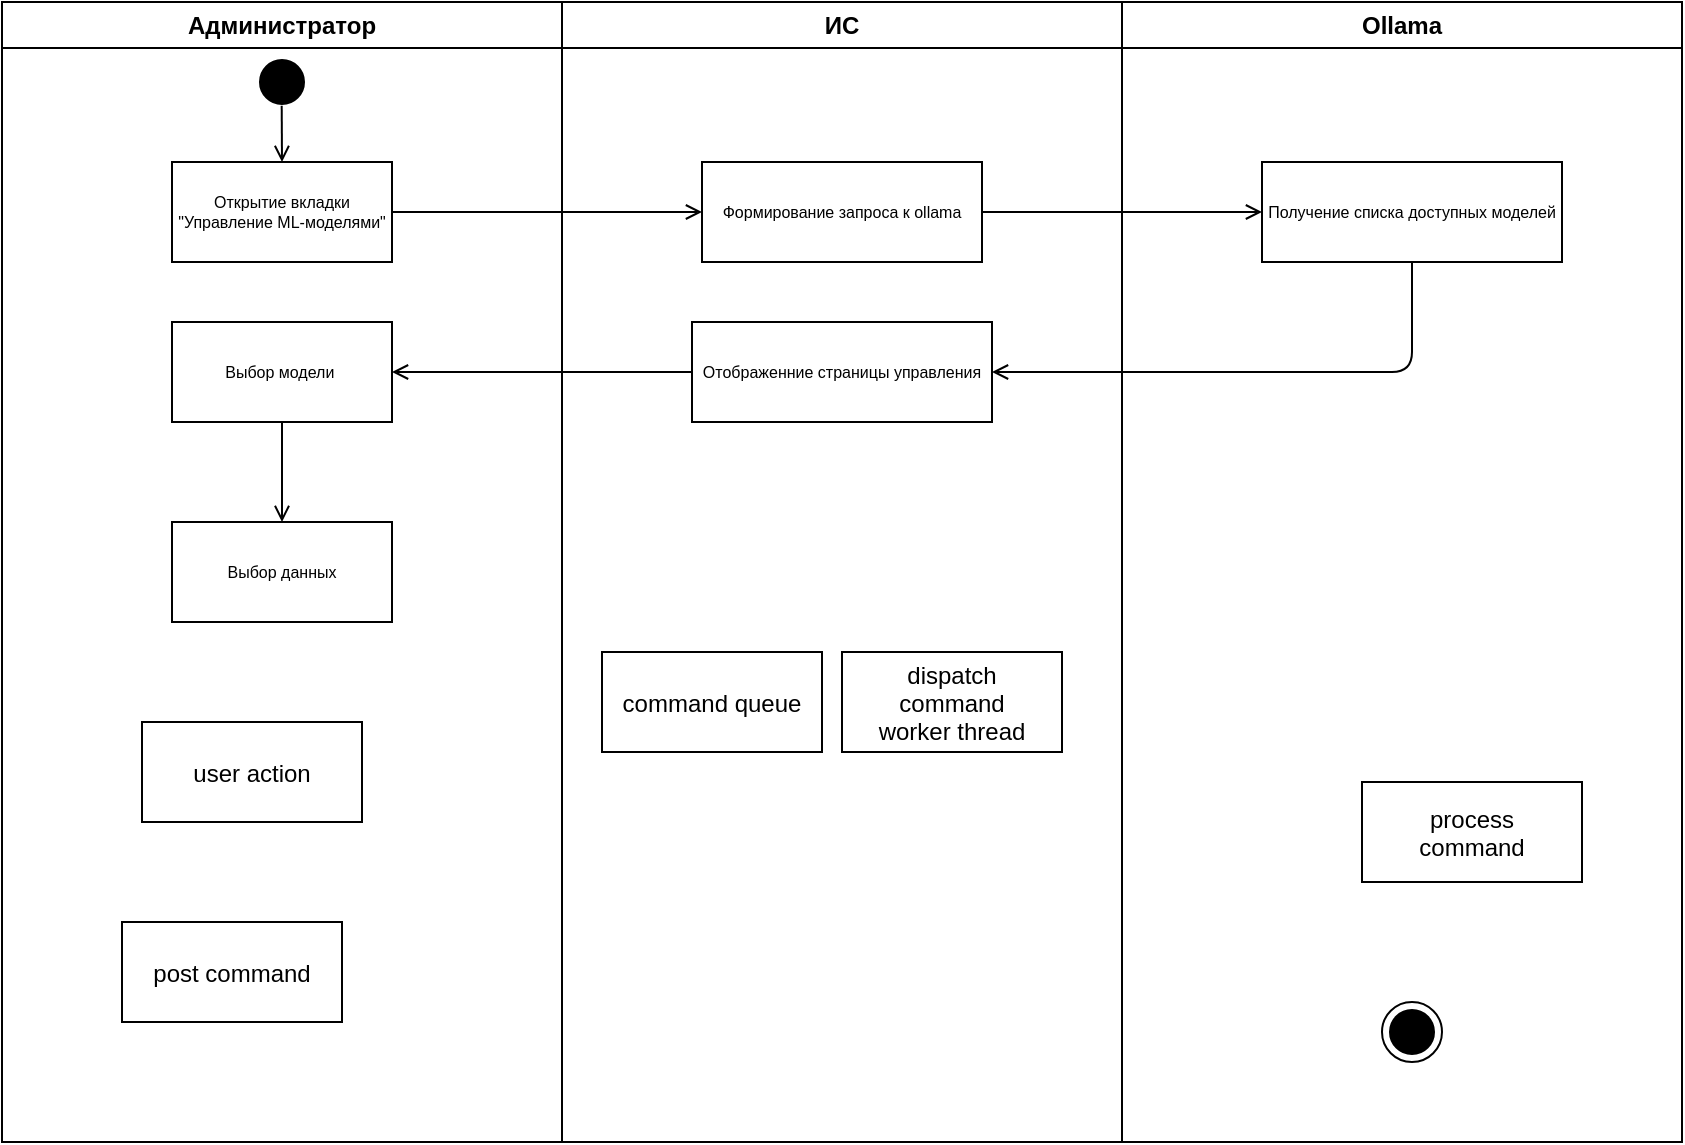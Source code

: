 <mxfile>
    <diagram id="iMnhmqQ0vpmMiBlBvUfv" name="Page-1">
        <mxGraphModel dx="905" dy="649" grid="1" gridSize="10" guides="1" tooltips="1" connect="1" arrows="1" fold="1" page="1" pageScale="1" pageWidth="850" pageHeight="1100" math="0" shadow="0">
            <root>
                <mxCell id="0"/>
                <mxCell id="1" parent="0"/>
                <mxCell id="5" value="Администратор" style="swimlane;whiteSpace=wrap" vertex="1" parent="1">
                    <mxGeometry x="20" y="510" width="280" height="570" as="geometry"/>
                </mxCell>
                <mxCell id="6" value="" style="ellipse;shape=startState;fillColor=#000000;strokeColor=#000000;" vertex="1" parent="5">
                    <mxGeometry x="125" y="25" width="30" height="30" as="geometry"/>
                </mxCell>
                <mxCell id="8" value="Открытие вкладки&#xa;&quot;Управление ML-моделями&quot;" style="fontSize=8;" vertex="1" parent="5">
                    <mxGeometry x="85" y="80" width="110" height="50" as="geometry"/>
                </mxCell>
                <mxCell id="9" value="user action" style="" vertex="1" parent="5">
                    <mxGeometry x="70" y="360" width="110" height="50" as="geometry"/>
                </mxCell>
                <mxCell id="11" value="post command" style="" vertex="1" parent="5">
                    <mxGeometry x="60" y="460" width="110" height="50" as="geometry"/>
                </mxCell>
                <mxCell id="rW3KbAbaDsUPxvcsQPAy-48" value="Выбор модели " style="fontSize=8;" vertex="1" parent="5">
                    <mxGeometry x="85" y="160" width="110" height="50" as="geometry"/>
                </mxCell>
                <mxCell id="rW3KbAbaDsUPxvcsQPAy-50" value="" style="html=1;verticalAlign=bottom;labelBackgroundColor=none;endArrow=open;endFill=0;entryX=0.5;entryY=0;entryDx=0;entryDy=0;exitX=0.495;exitY=0.897;exitDx=0;exitDy=0;exitPerimeter=0;" edge="1" parent="5" source="6" target="8">
                    <mxGeometry width="160" relative="1" as="geometry">
                        <mxPoint x="140" y="60" as="sourcePoint"/>
                        <mxPoint x="360" y="115" as="targetPoint"/>
                    </mxGeometry>
                </mxCell>
                <mxCell id="rW3KbAbaDsUPxvcsQPAy-58" value="Выбор данных" style="fontSize=8;" vertex="1" parent="5">
                    <mxGeometry x="85" y="260" width="110" height="50" as="geometry"/>
                </mxCell>
                <mxCell id="rW3KbAbaDsUPxvcsQPAy-59" value="" style="html=1;verticalAlign=bottom;labelBackgroundColor=none;endArrow=open;endFill=0;exitX=0.5;exitY=1;exitDx=0;exitDy=0;entryX=0.5;entryY=0;entryDx=0;entryDy=0;" edge="1" parent="5" source="rW3KbAbaDsUPxvcsQPAy-48" target="rW3KbAbaDsUPxvcsQPAy-58">
                    <mxGeometry width="160" relative="1" as="geometry">
                        <mxPoint x="330" y="270" as="sourcePoint"/>
                        <mxPoint x="180" y="270" as="targetPoint"/>
                        <Array as="points"/>
                    </mxGeometry>
                </mxCell>
                <mxCell id="14" value="ИС" style="swimlane;whiteSpace=wrap" vertex="1" parent="1">
                    <mxGeometry x="300" y="510" width="280" height="570" as="geometry"/>
                </mxCell>
                <mxCell id="17" value="Формирование запроса к ollama" style="fontSize=8;" vertex="1" parent="14">
                    <mxGeometry x="70" y="80" width="140" height="50" as="geometry"/>
                </mxCell>
                <mxCell id="20" value="command queue" style="" vertex="1" parent="14">
                    <mxGeometry x="20" y="325" width="110" height="50" as="geometry"/>
                </mxCell>
                <mxCell id="28" value="dispatch&#xa;command&#xa;worker thread" style="" vertex="1" parent="14">
                    <mxGeometry x="140" y="325" width="110" height="50" as="geometry"/>
                </mxCell>
                <mxCell id="rW3KbAbaDsUPxvcsQPAy-56" value="Отображенние страницы управления" style="fontSize=8;" vertex="1" parent="14">
                    <mxGeometry x="65" y="160" width="150" height="50" as="geometry"/>
                </mxCell>
                <mxCell id="46" value="Ollama" style="swimlane;whiteSpace=wrap;startSize=23;" vertex="1" parent="1">
                    <mxGeometry x="580" y="510" width="280" height="570" as="geometry"/>
                </mxCell>
                <mxCell id="47" value="process&#xa;command" style="" vertex="1" parent="46">
                    <mxGeometry x="120" y="390" width="110" height="50" as="geometry"/>
                </mxCell>
                <mxCell id="48" value="" style="ellipse;shape=endState;fillColor=#000000;strokeColor=#000000;" vertex="1" parent="46">
                    <mxGeometry x="130" y="500" width="30" height="30" as="geometry"/>
                </mxCell>
                <mxCell id="rW3KbAbaDsUPxvcsQPAy-51" value="Получение списка доступных моделей" style="fontSize=8;" vertex="1" parent="46">
                    <mxGeometry x="70" y="80" width="150" height="50" as="geometry"/>
                </mxCell>
                <mxCell id="rW3KbAbaDsUPxvcsQPAy-49" value="" style="html=1;verticalAlign=bottom;labelBackgroundColor=none;endArrow=open;endFill=0;exitX=1;exitY=0.5;exitDx=0;exitDy=0;entryX=0;entryY=0.5;entryDx=0;entryDy=0;" edge="1" parent="1" source="8" target="17">
                    <mxGeometry width="160" relative="1" as="geometry">
                        <mxPoint x="250" y="620" as="sourcePoint"/>
                        <mxPoint x="330" y="615" as="targetPoint"/>
                    </mxGeometry>
                </mxCell>
                <mxCell id="rW3KbAbaDsUPxvcsQPAy-52" value="" style="html=1;verticalAlign=bottom;labelBackgroundColor=none;endArrow=open;endFill=0;exitX=1;exitY=0.5;exitDx=0;exitDy=0;entryX=0;entryY=0.5;entryDx=0;entryDy=0;" edge="1" parent="1" source="17" target="rW3KbAbaDsUPxvcsQPAy-51">
                    <mxGeometry width="160" relative="1" as="geometry">
                        <mxPoint x="610" y="700" as="sourcePoint"/>
                        <mxPoint x="765" y="700" as="targetPoint"/>
                    </mxGeometry>
                </mxCell>
                <mxCell id="rW3KbAbaDsUPxvcsQPAy-55" value="" style="html=1;verticalAlign=bottom;labelBackgroundColor=none;endArrow=open;endFill=0;exitX=0.5;exitY=1;exitDx=0;exitDy=0;entryX=1;entryY=0.5;entryDx=0;entryDy=0;" edge="1" parent="1" source="rW3KbAbaDsUPxvcsQPAy-51" target="rW3KbAbaDsUPxvcsQPAy-56">
                    <mxGeometry width="160" relative="1" as="geometry">
                        <mxPoint x="700" y="690" as="sourcePoint"/>
                        <mxPoint x="510" y="680" as="targetPoint"/>
                        <Array as="points">
                            <mxPoint x="725" y="695"/>
                        </Array>
                    </mxGeometry>
                </mxCell>
                <mxCell id="rW3KbAbaDsUPxvcsQPAy-57" value="" style="html=1;verticalAlign=bottom;labelBackgroundColor=none;endArrow=open;endFill=0;exitX=0;exitY=0.5;exitDx=0;exitDy=0;entryX=1;entryY=0.5;entryDx=0;entryDy=0;" edge="1" parent="1" source="rW3KbAbaDsUPxvcsQPAy-56" target="rW3KbAbaDsUPxvcsQPAy-48">
                    <mxGeometry width="160" relative="1" as="geometry">
                        <mxPoint x="340" y="710" as="sourcePoint"/>
                        <mxPoint x="230" y="695" as="targetPoint"/>
                        <Array as="points"/>
                    </mxGeometry>
                </mxCell>
            </root>
        </mxGraphModel>
    </diagram>
</mxfile>